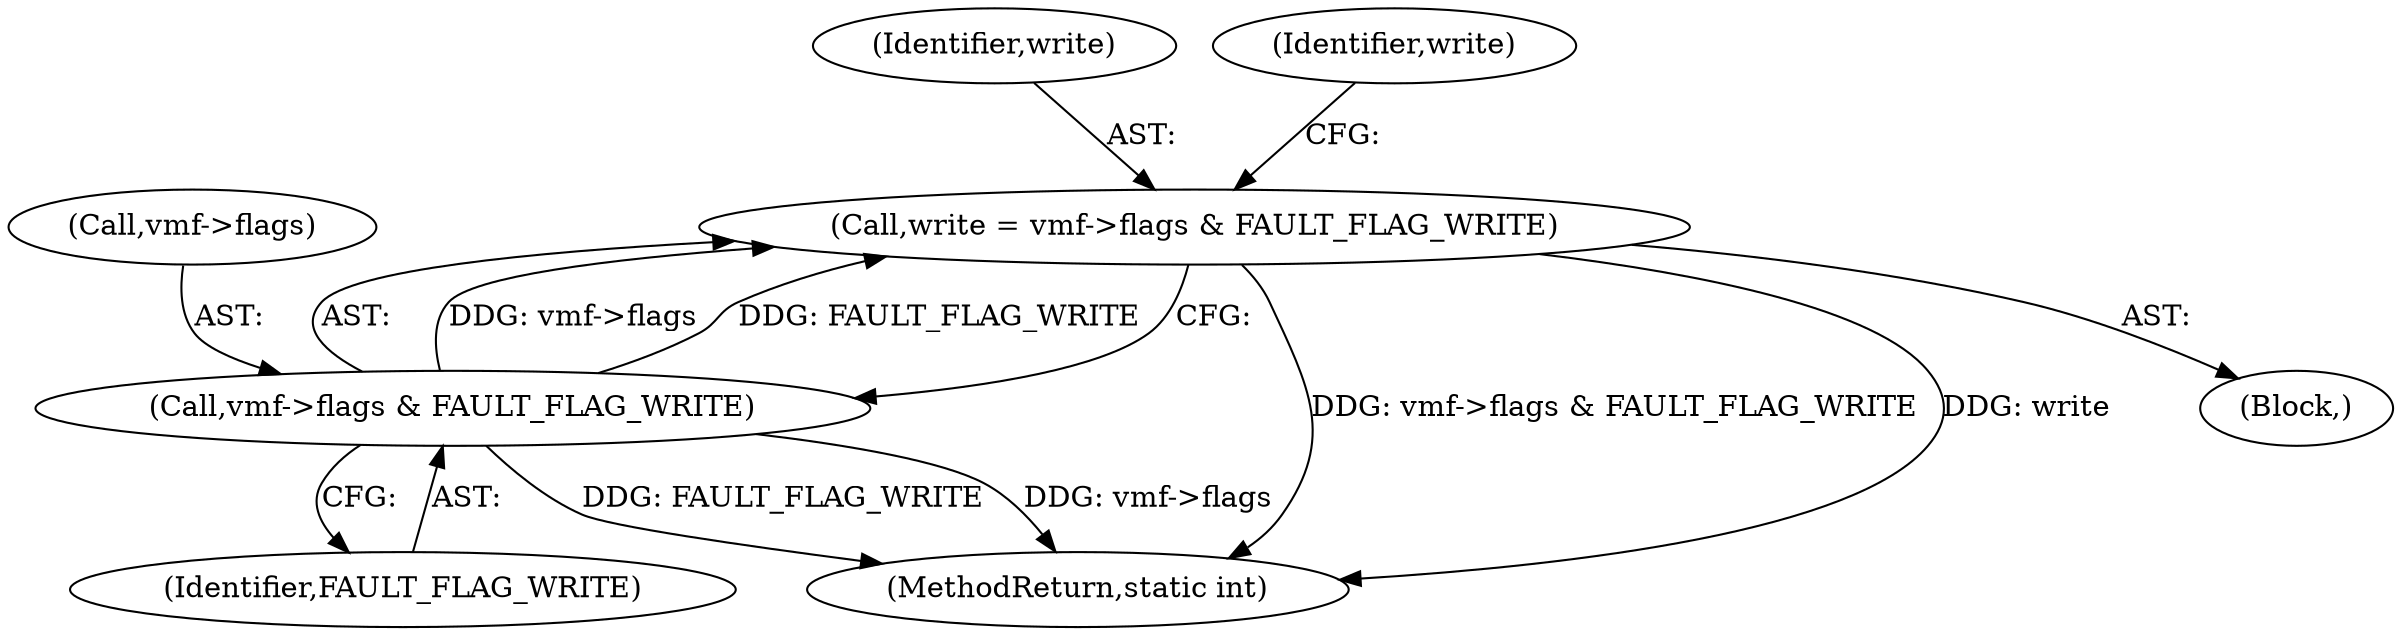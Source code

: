 digraph "0_linux_ea3d7209ca01da209cda6f0dea8be9cc4b7a933b_2@API" {
"1000119" [label="(Call,write = vmf->flags & FAULT_FLAG_WRITE)"];
"1000121" [label="(Call,vmf->flags & FAULT_FLAG_WRITE)"];
"1000169" [label="(MethodReturn,static int)"];
"1000122" [label="(Call,vmf->flags)"];
"1000121" [label="(Call,vmf->flags & FAULT_FLAG_WRITE)"];
"1000125" [label="(Identifier,FAULT_FLAG_WRITE)"];
"1000120" [label="(Identifier,write)"];
"1000103" [label="(Block,)"];
"1000127" [label="(Identifier,write)"];
"1000119" [label="(Call,write = vmf->flags & FAULT_FLAG_WRITE)"];
"1000119" -> "1000103"  [label="AST: "];
"1000119" -> "1000121"  [label="CFG: "];
"1000120" -> "1000119"  [label="AST: "];
"1000121" -> "1000119"  [label="AST: "];
"1000127" -> "1000119"  [label="CFG: "];
"1000119" -> "1000169"  [label="DDG: vmf->flags & FAULT_FLAG_WRITE"];
"1000119" -> "1000169"  [label="DDG: write"];
"1000121" -> "1000119"  [label="DDG: vmf->flags"];
"1000121" -> "1000119"  [label="DDG: FAULT_FLAG_WRITE"];
"1000121" -> "1000125"  [label="CFG: "];
"1000122" -> "1000121"  [label="AST: "];
"1000125" -> "1000121"  [label="AST: "];
"1000121" -> "1000169"  [label="DDG: FAULT_FLAG_WRITE"];
"1000121" -> "1000169"  [label="DDG: vmf->flags"];
}
